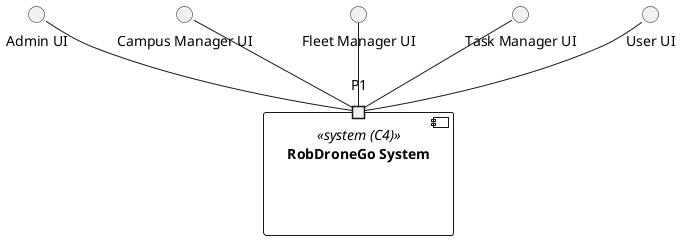 @startuml logic-view
top to bottom direction

interface "Admin UI" as AUI
interface "Campus Manager UI" as CUI
interface "Fleet Manager UI" as FUI
interface "Task Manager UI" as TUI
interface "User UI" as UUI

component "RobDroneGo System" <<system (C4)>> {
  port P1
}

AUI -- P1
CUI -- P1
FUI -- P1
TUI -- P1
UUI -- P1

@enduml
